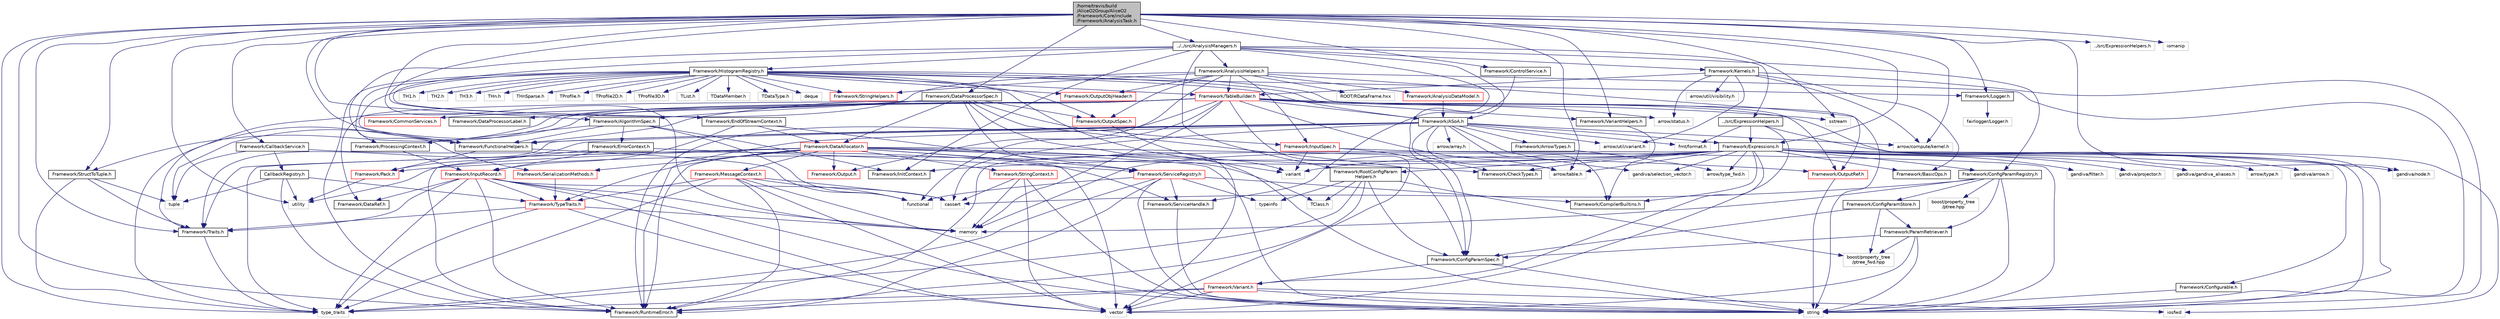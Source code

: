 digraph "/home/travis/build/AliceO2Group/AliceO2/Framework/Core/include/Framework/AnalysisTask.h"
{
 // INTERACTIVE_SVG=YES
  bgcolor="transparent";
  edge [fontname="Helvetica",fontsize="10",labelfontname="Helvetica",labelfontsize="10"];
  node [fontname="Helvetica",fontsize="10",shape=record];
  Node0 [label="/home/travis/build\l/AliceO2Group/AliceO2\l/Framework/Core/include\l/Framework/AnalysisTask.h",height=0.2,width=0.4,color="black", fillcolor="grey75", style="filled", fontcolor="black"];
  Node0 -> Node1 [color="midnightblue",fontsize="10",style="solid",fontname="Helvetica"];
  Node1 [label="../../src/AnalysisManagers.h",height=0.2,width=0.4,color="black",URL="$df/db8/AnalysisManagers_8h.html"];
  Node1 -> Node2 [color="midnightblue",fontsize="10",style="solid",fontname="Helvetica"];
  Node2 [label="Framework/AnalysisHelpers.h",height=0.2,width=0.4,color="black",URL="$db/d34/AnalysisHelpers_8h.html"];
  Node2 -> Node3 [color="midnightblue",fontsize="10",style="solid",fontname="Helvetica"];
  Node3 [label="Framework/Traits.h",height=0.2,width=0.4,color="black",URL="$db/d31/Traits_8h.html"];
  Node3 -> Node4 [color="midnightblue",fontsize="10",style="solid",fontname="Helvetica"];
  Node4 [label="type_traits",height=0.2,width=0.4,color="grey75"];
  Node2 -> Node5 [color="midnightblue",fontsize="10",style="solid",fontname="Helvetica"];
  Node5 [label="Framework/TableBuilder.h",height=0.2,width=0.4,color="red",URL="$d5/d98/TableBuilder_8h.html"];
  Node5 -> Node6 [color="midnightblue",fontsize="10",style="solid",fontname="Helvetica"];
  Node6 [label="Framework/ASoA.h",height=0.2,width=0.4,color="black",URL="$de/d33/ASoA_8h.html"];
  Node6 -> Node7 [color="midnightblue",fontsize="10",style="solid",fontname="Helvetica"];
  Node7 [label="Framework/Pack.h",height=0.2,width=0.4,color="red",URL="$dd/dce/Pack_8h.html"];
  Node7 -> Node9 [color="midnightblue",fontsize="10",style="solid",fontname="Helvetica"];
  Node9 [label="utility",height=0.2,width=0.4,color="grey75"];
  Node6 -> Node11 [color="midnightblue",fontsize="10",style="solid",fontname="Helvetica"];
  Node11 [label="Framework/CheckTypes.h",height=0.2,width=0.4,color="black",URL="$d1/d00/CheckTypes_8h.html"];
  Node6 -> Node12 [color="midnightblue",fontsize="10",style="solid",fontname="Helvetica"];
  Node12 [label="Framework/FunctionalHelpers.h",height=0.2,width=0.4,color="black",URL="$de/d9b/FunctionalHelpers_8h.html"];
  Node12 -> Node7 [color="midnightblue",fontsize="10",style="solid",fontname="Helvetica"];
  Node12 -> Node13 [color="midnightblue",fontsize="10",style="solid",fontname="Helvetica"];
  Node13 [label="functional",height=0.2,width=0.4,color="grey75"];
  Node6 -> Node14 [color="midnightblue",fontsize="10",style="solid",fontname="Helvetica"];
  Node14 [label="Framework/CompilerBuiltins.h",height=0.2,width=0.4,color="black",URL="$d9/de8/CompilerBuiltins_8h.html"];
  Node6 -> Node3 [color="midnightblue",fontsize="10",style="solid",fontname="Helvetica"];
  Node6 -> Node15 [color="midnightblue",fontsize="10",style="solid",fontname="Helvetica"];
  Node15 [label="Framework/Expressions.h",height=0.2,width=0.4,color="black",URL="$d0/d91/Expressions_8h.html"];
  Node15 -> Node16 [color="midnightblue",fontsize="10",style="solid",fontname="Helvetica"];
  Node16 [label="Framework/BasicOps.h",height=0.2,width=0.4,color="black",URL="$dd/dc2/BasicOps_8h.html"];
  Node15 -> Node14 [color="midnightblue",fontsize="10",style="solid",fontname="Helvetica"];
  Node15 -> Node7 [color="midnightblue",fontsize="10",style="solid",fontname="Helvetica"];
  Node15 -> Node11 [color="midnightblue",fontsize="10",style="solid",fontname="Helvetica"];
  Node15 -> Node17 [color="midnightblue",fontsize="10",style="solid",fontname="Helvetica"];
  Node17 [label="Framework/Configurable.h",height=0.2,width=0.4,color="black",URL="$d9/dff/Configurable_8h.html"];
  Node17 -> Node18 [color="midnightblue",fontsize="10",style="solid",fontname="Helvetica"];
  Node18 [label="string",height=0.2,width=0.4,color="grey75"];
  Node15 -> Node19 [color="midnightblue",fontsize="10",style="solid",fontname="Helvetica"];
  Node19 [label="Framework/Variant.h",height=0.2,width=0.4,color="red",URL="$de/d56/Variant_8h.html"];
  Node19 -> Node20 [color="midnightblue",fontsize="10",style="solid",fontname="Helvetica"];
  Node20 [label="Framework/RuntimeError.h",height=0.2,width=0.4,color="black",URL="$d1/d76/RuntimeError_8h.html"];
  Node19 -> Node4 [color="midnightblue",fontsize="10",style="solid",fontname="Helvetica"];
  Node19 -> Node24 [color="midnightblue",fontsize="10",style="solid",fontname="Helvetica"];
  Node24 [label="iosfwd",height=0.2,width=0.4,color="grey75"];
  Node19 -> Node27 [color="midnightblue",fontsize="10",style="solid",fontname="Helvetica"];
  Node27 [label="vector",height=0.2,width=0.4,color="grey75"];
  Node19 -> Node18 [color="midnightblue",fontsize="10",style="solid",fontname="Helvetica"];
  Node15 -> Node28 [color="midnightblue",fontsize="10",style="solid",fontname="Helvetica"];
  Node28 [label="Framework/InitContext.h",height=0.2,width=0.4,color="black",URL="$d4/d2b/InitContext_8h.html"];
  Node15 -> Node29 [color="midnightblue",fontsize="10",style="solid",fontname="Helvetica"];
  Node29 [label="Framework/ConfigParamRegistry.h",height=0.2,width=0.4,color="black",URL="$de/dc6/ConfigParamRegistry_8h.html"];
  Node29 -> Node30 [color="midnightblue",fontsize="10",style="solid",fontname="Helvetica"];
  Node30 [label="Framework/ParamRetriever.h",height=0.2,width=0.4,color="black",URL="$df/d72/ParamRetriever_8h.html"];
  Node30 -> Node31 [color="midnightblue",fontsize="10",style="solid",fontname="Helvetica"];
  Node31 [label="Framework/ConfigParamSpec.h",height=0.2,width=0.4,color="black",URL="$d0/d1c/ConfigParamSpec_8h.html"];
  Node31 -> Node19 [color="midnightblue",fontsize="10",style="solid",fontname="Helvetica"];
  Node31 -> Node18 [color="midnightblue",fontsize="10",style="solid",fontname="Helvetica"];
  Node30 -> Node32 [color="midnightblue",fontsize="10",style="solid",fontname="Helvetica"];
  Node32 [label="boost/property_tree\l/ptree_fwd.hpp",height=0.2,width=0.4,color="grey75"];
  Node30 -> Node18 [color="midnightblue",fontsize="10",style="solid",fontname="Helvetica"];
  Node30 -> Node27 [color="midnightblue",fontsize="10",style="solid",fontname="Helvetica"];
  Node29 -> Node33 [color="midnightblue",fontsize="10",style="solid",fontname="Helvetica"];
  Node33 [label="Framework/ConfigParamStore.h",height=0.2,width=0.4,color="black",URL="$dd/daf/ConfigParamStore_8h.html"];
  Node33 -> Node30 [color="midnightblue",fontsize="10",style="solid",fontname="Helvetica"];
  Node33 -> Node31 [color="midnightblue",fontsize="10",style="solid",fontname="Helvetica"];
  Node33 -> Node32 [color="midnightblue",fontsize="10",style="solid",fontname="Helvetica"];
  Node29 -> Node34 [color="midnightblue",fontsize="10",style="solid",fontname="Helvetica"];
  Node34 [label="boost/property_tree\l/ptree.hpp",height=0.2,width=0.4,color="grey75"];
  Node29 -> Node35 [color="midnightblue",fontsize="10",style="solid",fontname="Helvetica"];
  Node35 [label="memory",height=0.2,width=0.4,color="grey75"];
  Node29 -> Node18 [color="midnightblue",fontsize="10",style="solid",fontname="Helvetica"];
  Node29 -> Node36 [color="midnightblue",fontsize="10",style="solid",fontname="Helvetica"];
  Node36 [label="cassert",height=0.2,width=0.4,color="grey75"];
  Node15 -> Node37 [color="midnightblue",fontsize="10",style="solid",fontname="Helvetica"];
  Node37 [label="Framework/RootConfigParam\lHelpers.h",height=0.2,width=0.4,color="black",URL="$da/d88/RootConfigParamHelpers_8h.html"];
  Node37 -> Node31 [color="midnightblue",fontsize="10",style="solid",fontname="Helvetica"];
  Node37 -> Node20 [color="midnightblue",fontsize="10",style="solid",fontname="Helvetica"];
  Node37 -> Node38 [color="midnightblue",fontsize="10",style="solid",fontname="Helvetica"];
  Node38 [label="TClass.h",height=0.2,width=0.4,color="grey75"];
  Node37 -> Node32 [color="midnightblue",fontsize="10",style="solid",fontname="Helvetica"];
  Node37 -> Node4 [color="midnightblue",fontsize="10",style="solid",fontname="Helvetica"];
  Node37 -> Node39 [color="midnightblue",fontsize="10",style="solid",fontname="Helvetica"];
  Node39 [label="typeinfo",height=0.2,width=0.4,color="grey75"];
  Node15 -> Node20 [color="midnightblue",fontsize="10",style="solid",fontname="Helvetica"];
  Node15 -> Node40 [color="midnightblue",fontsize="10",style="solid",fontname="Helvetica"];
  Node40 [label="arrow/type_fwd.h",height=0.2,width=0.4,color="grey75"];
  Node15 -> Node41 [color="midnightblue",fontsize="10",style="solid",fontname="Helvetica"];
  Node41 [label="gandiva/gandiva_aliases.h",height=0.2,width=0.4,color="grey75"];
  Node15 -> Node42 [color="midnightblue",fontsize="10",style="solid",fontname="Helvetica"];
  Node42 [label="arrow/type.h",height=0.2,width=0.4,color="grey75"];
  Node15 -> Node43 [color="midnightblue",fontsize="10",style="solid",fontname="Helvetica"];
  Node43 [label="gandiva/arrow.h",height=0.2,width=0.4,color="grey75"];
  Node15 -> Node44 [color="midnightblue",fontsize="10",style="solid",fontname="Helvetica"];
  Node44 [label="arrow/table.h",height=0.2,width=0.4,color="grey75"];
  Node15 -> Node45 [color="midnightblue",fontsize="10",style="solid",fontname="Helvetica"];
  Node45 [label="gandiva/selection_vector.h",height=0.2,width=0.4,color="grey75"];
  Node15 -> Node46 [color="midnightblue",fontsize="10",style="solid",fontname="Helvetica"];
  Node46 [label="gandiva/node.h",height=0.2,width=0.4,color="grey75"];
  Node15 -> Node47 [color="midnightblue",fontsize="10",style="solid",fontname="Helvetica"];
  Node47 [label="gandiva/filter.h",height=0.2,width=0.4,color="grey75"];
  Node15 -> Node48 [color="midnightblue",fontsize="10",style="solid",fontname="Helvetica"];
  Node48 [label="gandiva/projector.h",height=0.2,width=0.4,color="grey75"];
  Node15 -> Node49 [color="midnightblue",fontsize="10",style="solid",fontname="Helvetica"];
  Node49 [label="variant",height=0.2,width=0.4,color="grey75"];
  Node15 -> Node18 [color="midnightblue",fontsize="10",style="solid",fontname="Helvetica"];
  Node15 -> Node35 [color="midnightblue",fontsize="10",style="solid",fontname="Helvetica"];
  Node6 -> Node50 [color="midnightblue",fontsize="10",style="solid",fontname="Helvetica"];
  Node50 [label="Framework/ArrowTypes.h",height=0.2,width=0.4,color="black",URL="$d4/de7/ArrowTypes_8h.html"];
  Node50 -> Node40 [color="midnightblue",fontsize="10",style="solid",fontname="Helvetica"];
  Node6 -> Node20 [color="midnightblue",fontsize="10",style="solid",fontname="Helvetica"];
  Node6 -> Node44 [color="midnightblue",fontsize="10",style="solid",fontname="Helvetica"];
  Node6 -> Node51 [color="midnightblue",fontsize="10",style="solid",fontname="Helvetica"];
  Node51 [label="arrow/array.h",height=0.2,width=0.4,color="grey75"];
  Node6 -> Node52 [color="midnightblue",fontsize="10",style="solid",fontname="Helvetica"];
  Node52 [label="arrow/util/variant.h",height=0.2,width=0.4,color="grey75"];
  Node6 -> Node53 [color="midnightblue",fontsize="10",style="solid",fontname="Helvetica"];
  Node53 [label="arrow/compute/kernel.h",height=0.2,width=0.4,color="grey75"];
  Node6 -> Node45 [color="midnightblue",fontsize="10",style="solid",fontname="Helvetica"];
  Node6 -> Node36 [color="midnightblue",fontsize="10",style="solid",fontname="Helvetica"];
  Node6 -> Node54 [color="midnightblue",fontsize="10",style="solid",fontname="Helvetica"];
  Node54 [label="fmt/format.h",height=0.2,width=0.4,color="grey75"];
  Node5 -> Node55 [color="midnightblue",fontsize="10",style="solid",fontname="Helvetica"];
  Node55 [label="Framework/StructToTuple.h",height=0.2,width=0.4,color="black",URL="$db/d4f/StructToTuple_8h.html"];
  Node55 -> Node3 [color="midnightblue",fontsize="10",style="solid",fontname="Helvetica"];
  Node55 -> Node56 [color="midnightblue",fontsize="10",style="solid",fontname="Helvetica"];
  Node56 [label="tuple",height=0.2,width=0.4,color="grey75"];
  Node55 -> Node4 [color="midnightblue",fontsize="10",style="solid",fontname="Helvetica"];
  Node5 -> Node12 [color="midnightblue",fontsize="10",style="solid",fontname="Helvetica"];
  Node5 -> Node57 [color="midnightblue",fontsize="10",style="solid",fontname="Helvetica"];
  Node57 [label="Framework/VariantHelpers.h",height=0.2,width=0.4,color="black",URL="$d7/dbe/VariantHelpers_8h.html"];
  Node57 -> Node14 [color="midnightblue",fontsize="10",style="solid",fontname="Helvetica"];
  Node5 -> Node20 [color="midnightblue",fontsize="10",style="solid",fontname="Helvetica"];
  Node5 -> Node59 [color="midnightblue",fontsize="10",style="solid",fontname="Helvetica"];
  Node59 [label="sstream",height=0.2,width=0.4,color="grey75"];
  Node5 -> Node60 [color="midnightblue",fontsize="10",style="solid",fontname="Helvetica"];
  Node60 [label="arrow/status.h",height=0.2,width=0.4,color="grey75"];
  Node5 -> Node44 [color="midnightblue",fontsize="10",style="solid",fontname="Helvetica"];
  Node5 -> Node13 [color="midnightblue",fontsize="10",style="solid",fontname="Helvetica"];
  Node5 -> Node27 [color="midnightblue",fontsize="10",style="solid",fontname="Helvetica"];
  Node5 -> Node18 [color="midnightblue",fontsize="10",style="solid",fontname="Helvetica"];
  Node5 -> Node35 [color="midnightblue",fontsize="10",style="solid",fontname="Helvetica"];
  Node5 -> Node56 [color="midnightblue",fontsize="10",style="solid",fontname="Helvetica"];
  Node5 -> Node4 [color="midnightblue",fontsize="10",style="solid",fontname="Helvetica"];
  Node2 -> Node64 [color="midnightblue",fontsize="10",style="solid",fontname="Helvetica"];
  Node64 [label="Framework/AnalysisDataModel.h",height=0.2,width=0.4,color="red",URL="$d2/d8c/AnalysisDataModel_8h.html"];
  Node64 -> Node6 [color="midnightblue",fontsize="10",style="solid",fontname="Helvetica"];
  Node2 -> Node78 [color="midnightblue",fontsize="10",style="solid",fontname="Helvetica"];
  Node78 [label="Framework/OutputSpec.h",height=0.2,width=0.4,color="red",URL="$db/d2d/OutputSpec_8h.html"];
  Node78 -> Node49 [color="midnightblue",fontsize="10",style="solid",fontname="Helvetica"];
  Node2 -> Node86 [color="midnightblue",fontsize="10",style="solid",fontname="Helvetica"];
  Node86 [label="Framework/OutputRef.h",height=0.2,width=0.4,color="red",URL="$d6/d5a/OutputRef_8h.html"];
  Node86 -> Node18 [color="midnightblue",fontsize="10",style="solid",fontname="Helvetica"];
  Node2 -> Node98 [color="midnightblue",fontsize="10",style="solid",fontname="Helvetica"];
  Node98 [label="Framework/InputSpec.h",height=0.2,width=0.4,color="red",URL="$d5/d3f/InputSpec_8h.html"];
  Node98 -> Node31 [color="midnightblue",fontsize="10",style="solid",fontname="Helvetica"];
  Node98 -> Node18 [color="midnightblue",fontsize="10",style="solid",fontname="Helvetica"];
  Node98 -> Node49 [color="midnightblue",fontsize="10",style="solid",fontname="Helvetica"];
  Node2 -> Node104 [color="midnightblue",fontsize="10",style="solid",fontname="Helvetica"];
  Node104 [label="Framework/OutputObjHeader.h",height=0.2,width=0.4,color="red",URL="$d4/d40/OutputObjHeader_8h.html"];
  Node2 -> Node105 [color="midnightblue",fontsize="10",style="solid",fontname="Helvetica"];
  Node105 [label="Framework/StringHelpers.h",height=0.2,width=0.4,color="red",URL="$db/dff/StringHelpers_8h.html"];
  Node2 -> Node106 [color="midnightblue",fontsize="10",style="solid",fontname="Helvetica"];
  Node106 [label="Framework/Output.h",height=0.2,width=0.4,color="red",URL="$d3/ddf/Output_8h.html"];
  Node2 -> Node107 [color="midnightblue",fontsize="10",style="solid",fontname="Helvetica"];
  Node107 [label="ROOT/RDataFrame.hxx",height=0.2,width=0.4,color="grey75"];
  Node2 -> Node18 [color="midnightblue",fontsize="10",style="solid",fontname="Helvetica"];
  Node1 -> Node108 [color="midnightblue",fontsize="10",style="solid",fontname="Helvetica"];
  Node108 [label="Framework/Kernels.h",height=0.2,width=0.4,color="black",URL="$d0/d92/Kernels_8h.html"];
  Node108 -> Node16 [color="midnightblue",fontsize="10",style="solid",fontname="Helvetica"];
  Node108 -> Node5 [color="midnightblue",fontsize="10",style="solid",fontname="Helvetica"];
  Node108 -> Node53 [color="midnightblue",fontsize="10",style="solid",fontname="Helvetica"];
  Node108 -> Node60 [color="midnightblue",fontsize="10",style="solid",fontname="Helvetica"];
  Node108 -> Node109 [color="midnightblue",fontsize="10",style="solid",fontname="Helvetica"];
  Node109 [label="arrow/util/visibility.h",height=0.2,width=0.4,color="grey75"];
  Node108 -> Node52 [color="midnightblue",fontsize="10",style="solid",fontname="Helvetica"];
  Node108 -> Node18 [color="midnightblue",fontsize="10",style="solid",fontname="Helvetica"];
  Node1 -> Node6 [color="midnightblue",fontsize="10",style="solid",fontname="Helvetica"];
  Node1 -> Node110 [color="midnightblue",fontsize="10",style="solid",fontname="Helvetica"];
  Node110 [label="Framework/ProcessingContext.h",height=0.2,width=0.4,color="black",URL="$de/d6a/ProcessingContext_8h.html"];
  Node110 -> Node111 [color="midnightblue",fontsize="10",style="solid",fontname="Helvetica"];
  Node111 [label="Framework/InputRecord.h",height=0.2,width=0.4,color="red",URL="$d6/d5c/InputRecord_8h.html"];
  Node111 -> Node112 [color="midnightblue",fontsize="10",style="solid",fontname="Helvetica"];
  Node112 [label="Framework/DataRef.h",height=0.2,width=0.4,color="black",URL="$d5/dfb/DataRef_8h.html"];
  Node111 -> Node125 [color="midnightblue",fontsize="10",style="solid",fontname="Helvetica"];
  Node125 [label="Framework/TypeTraits.h",height=0.2,width=0.4,color="red",URL="$d0/d95/TypeTraits_8h.html"];
  Node125 -> Node4 [color="midnightblue",fontsize="10",style="solid",fontname="Helvetica"];
  Node125 -> Node27 [color="midnightblue",fontsize="10",style="solid",fontname="Helvetica"];
  Node125 -> Node35 [color="midnightblue",fontsize="10",style="solid",fontname="Helvetica"];
  Node125 -> Node3 [color="midnightblue",fontsize="10",style="solid",fontname="Helvetica"];
  Node111 -> Node3 [color="midnightblue",fontsize="10",style="solid",fontname="Helvetica"];
  Node111 -> Node20 [color="midnightblue",fontsize="10",style="solid",fontname="Helvetica"];
  Node111 -> Node18 [color="midnightblue",fontsize="10",style="solid",fontname="Helvetica"];
  Node111 -> Node27 [color="midnightblue",fontsize="10",style="solid",fontname="Helvetica"];
  Node111 -> Node36 [color="midnightblue",fontsize="10",style="solid",fontname="Helvetica"];
  Node111 -> Node35 [color="midnightblue",fontsize="10",style="solid",fontname="Helvetica"];
  Node111 -> Node4 [color="midnightblue",fontsize="10",style="solid",fontname="Helvetica"];
  Node1 -> Node149 [color="midnightblue",fontsize="10",style="solid",fontname="Helvetica"];
  Node149 [label="Framework/EndOfStreamContext.h",height=0.2,width=0.4,color="black",URL="$d0/d77/EndOfStreamContext_8h.html"];
  Node149 -> Node111 [color="midnightblue",fontsize="10",style="solid",fontname="Helvetica"];
  Node149 -> Node150 [color="midnightblue",fontsize="10",style="solid",fontname="Helvetica"];
  Node150 [label="Framework/ServiceRegistry.h",height=0.2,width=0.4,color="red",URL="$d8/d17/ServiceRegistry_8h.html"];
  Node150 -> Node151 [color="midnightblue",fontsize="10",style="solid",fontname="Helvetica"];
  Node151 [label="Framework/ServiceHandle.h",height=0.2,width=0.4,color="black",URL="$d3/d28/ServiceHandle_8h.html"];
  Node151 -> Node18 [color="midnightblue",fontsize="10",style="solid",fontname="Helvetica"];
  Node150 -> Node14 [color="midnightblue",fontsize="10",style="solid",fontname="Helvetica"];
  Node150 -> Node20 [color="midnightblue",fontsize="10",style="solid",fontname="Helvetica"];
  Node150 -> Node13 [color="midnightblue",fontsize="10",style="solid",fontname="Helvetica"];
  Node150 -> Node18 [color="midnightblue",fontsize="10",style="solid",fontname="Helvetica"];
  Node150 -> Node4 [color="midnightblue",fontsize="10",style="solid",fontname="Helvetica"];
  Node150 -> Node39 [color="midnightblue",fontsize="10",style="solid",fontname="Helvetica"];
  Node149 -> Node165 [color="midnightblue",fontsize="10",style="solid",fontname="Helvetica"];
  Node165 [label="Framework/DataAllocator.h",height=0.2,width=0.4,color="red",URL="$d1/d28/DataAllocator_8h.html"];
  Node165 -> Node166 [color="midnightblue",fontsize="10",style="solid",fontname="Helvetica"];
  Node166 [label="Framework/MessageContext.h",height=0.2,width=0.4,color="red",URL="$dc/dc4/MessageContext_8h.html"];
  Node166 -> Node20 [color="midnightblue",fontsize="10",style="solid",fontname="Helvetica"];
  Node166 -> Node125 [color="midnightblue",fontsize="10",style="solid",fontname="Helvetica"];
  Node166 -> Node36 [color="midnightblue",fontsize="10",style="solid",fontname="Helvetica"];
  Node166 -> Node13 [color="midnightblue",fontsize="10",style="solid",fontname="Helvetica"];
  Node166 -> Node18 [color="midnightblue",fontsize="10",style="solid",fontname="Helvetica"];
  Node166 -> Node4 [color="midnightblue",fontsize="10",style="solid",fontname="Helvetica"];
  Node166 -> Node27 [color="midnightblue",fontsize="10",style="solid",fontname="Helvetica"];
  Node165 -> Node171 [color="midnightblue",fontsize="10",style="solid",fontname="Helvetica"];
  Node171 [label="Framework/StringContext.h",height=0.2,width=0.4,color="red",URL="$dd/df6/StringContext_8h.html"];
  Node171 -> Node27 [color="midnightblue",fontsize="10",style="solid",fontname="Helvetica"];
  Node171 -> Node36 [color="midnightblue",fontsize="10",style="solid",fontname="Helvetica"];
  Node171 -> Node18 [color="midnightblue",fontsize="10",style="solid",fontname="Helvetica"];
  Node171 -> Node35 [color="midnightblue",fontsize="10",style="solid",fontname="Helvetica"];
  Node165 -> Node106 [color="midnightblue",fontsize="10",style="solid",fontname="Helvetica"];
  Node165 -> Node86 [color="midnightblue",fontsize="10",style="solid",fontname="Helvetica"];
  Node165 -> Node125 [color="midnightblue",fontsize="10",style="solid",fontname="Helvetica"];
  Node165 -> Node3 [color="midnightblue",fontsize="10",style="solid",fontname="Helvetica"];
  Node165 -> Node124 [color="midnightblue",fontsize="10",style="solid",fontname="Helvetica"];
  Node124 [label="Framework/SerializationMethods.h",height=0.2,width=0.4,color="red",URL="$d1/d53/SerializationMethods_8h.html",tooltip="Type wrappers for enfording a specific serialization method. "];
  Node124 -> Node125 [color="midnightblue",fontsize="10",style="solid",fontname="Helvetica"];
  Node165 -> Node11 [color="midnightblue",fontsize="10",style="solid",fontname="Helvetica"];
  Node165 -> Node150 [color="midnightblue",fontsize="10",style="solid",fontname="Helvetica"];
  Node165 -> Node20 [color="midnightblue",fontsize="10",style="solid",fontname="Helvetica"];
  Node165 -> Node38 [color="midnightblue",fontsize="10",style="solid",fontname="Helvetica"];
  Node165 -> Node27 [color="midnightblue",fontsize="10",style="solid",fontname="Helvetica"];
  Node165 -> Node18 [color="midnightblue",fontsize="10",style="solid",fontname="Helvetica"];
  Node165 -> Node9 [color="midnightblue",fontsize="10",style="solid",fontname="Helvetica"];
  Node165 -> Node4 [color="midnightblue",fontsize="10",style="solid",fontname="Helvetica"];
  Node1 -> Node177 [color="midnightblue",fontsize="10",style="solid",fontname="Helvetica"];
  Node177 [label="Framework/HistogramRegistry.h",height=0.2,width=0.4,color="black",URL="$da/dd6/HistogramRegistry_8h.html"];
  Node177 -> Node6 [color="midnightblue",fontsize="10",style="solid",fontname="Helvetica"];
  Node177 -> Node12 [color="midnightblue",fontsize="10",style="solid",fontname="Helvetica"];
  Node177 -> Node178 [color="midnightblue",fontsize="10",style="solid",fontname="Helvetica"];
  Node178 [label="Framework/Logger.h",height=0.2,width=0.4,color="black",URL="$dd/da4/Logger_8h.html"];
  Node178 -> Node179 [color="midnightblue",fontsize="10",style="solid",fontname="Helvetica"];
  Node179 [label="fairlogger/Logger.h",height=0.2,width=0.4,color="grey75"];
  Node177 -> Node86 [color="midnightblue",fontsize="10",style="solid",fontname="Helvetica"];
  Node177 -> Node104 [color="midnightblue",fontsize="10",style="solid",fontname="Helvetica"];
  Node177 -> Node78 [color="midnightblue",fontsize="10",style="solid",fontname="Helvetica"];
  Node177 -> Node124 [color="midnightblue",fontsize="10",style="solid",fontname="Helvetica"];
  Node177 -> Node105 [color="midnightblue",fontsize="10",style="solid",fontname="Helvetica"];
  Node177 -> Node5 [color="midnightblue",fontsize="10",style="solid",fontname="Helvetica"];
  Node177 -> Node20 [color="midnightblue",fontsize="10",style="solid",fontname="Helvetica"];
  Node177 -> Node180 [color="midnightblue",fontsize="10",style="solid",fontname="Helvetica"];
  Node180 [label="TH1.h",height=0.2,width=0.4,color="grey75"];
  Node177 -> Node181 [color="midnightblue",fontsize="10",style="solid",fontname="Helvetica"];
  Node181 [label="TH2.h",height=0.2,width=0.4,color="grey75"];
  Node177 -> Node182 [color="midnightblue",fontsize="10",style="solid",fontname="Helvetica"];
  Node182 [label="TH3.h",height=0.2,width=0.4,color="grey75"];
  Node177 -> Node183 [color="midnightblue",fontsize="10",style="solid",fontname="Helvetica"];
  Node183 [label="THn.h",height=0.2,width=0.4,color="grey75"];
  Node177 -> Node184 [color="midnightblue",fontsize="10",style="solid",fontname="Helvetica"];
  Node184 [label="THnSparse.h",height=0.2,width=0.4,color="grey75"];
  Node177 -> Node185 [color="midnightblue",fontsize="10",style="solid",fontname="Helvetica"];
  Node185 [label="TProfile.h",height=0.2,width=0.4,color="grey75"];
  Node177 -> Node186 [color="midnightblue",fontsize="10",style="solid",fontname="Helvetica"];
  Node186 [label="TProfile2D.h",height=0.2,width=0.4,color="grey75"];
  Node177 -> Node187 [color="midnightblue",fontsize="10",style="solid",fontname="Helvetica"];
  Node187 [label="TProfile3D.h",height=0.2,width=0.4,color="grey75"];
  Node177 -> Node117 [color="midnightblue",fontsize="10",style="solid",fontname="Helvetica"];
  Node117 [label="TList.h",height=0.2,width=0.4,color="grey75"];
  Node177 -> Node188 [color="midnightblue",fontsize="10",style="solid",fontname="Helvetica"];
  Node188 [label="TDataMember.h",height=0.2,width=0.4,color="grey75"];
  Node177 -> Node189 [color="midnightblue",fontsize="10",style="solid",fontname="Helvetica"];
  Node189 [label="TDataType.h",height=0.2,width=0.4,color="grey75"];
  Node177 -> Node18 [color="midnightblue",fontsize="10",style="solid",fontname="Helvetica"];
  Node177 -> Node49 [color="midnightblue",fontsize="10",style="solid",fontname="Helvetica"];
  Node177 -> Node190 [color="midnightblue",fontsize="10",style="solid",fontname="Helvetica"];
  Node190 [label="deque",height=0.2,width=0.4,color="grey75"];
  Node1 -> Node31 [color="midnightblue",fontsize="10",style="solid",fontname="Helvetica"];
  Node1 -> Node29 [color="midnightblue",fontsize="10",style="solid",fontname="Helvetica"];
  Node1 -> Node28 [color="midnightblue",fontsize="10",style="solid",fontname="Helvetica"];
  Node1 -> Node37 [color="midnightblue",fontsize="10",style="solid",fontname="Helvetica"];
  Node1 -> Node191 [color="midnightblue",fontsize="10",style="solid",fontname="Helvetica"];
  Node191 [label="../src/ExpressionHelpers.h",height=0.2,width=0.4,color="black",URL="$d1/d83/ExpressionHelpers_8h.html"];
  Node191 -> Node15 [color="midnightblue",fontsize="10",style="solid",fontname="Helvetica"];
  Node191 -> Node27 [color="midnightblue",fontsize="10",style="solid",fontname="Helvetica"];
  Node191 -> Node24 [color="midnightblue",fontsize="10",style="solid",fontname="Helvetica"];
  Node191 -> Node54 [color="midnightblue",fontsize="10",style="solid",fontname="Helvetica"];
  Node0 -> Node192 [color="midnightblue",fontsize="10",style="solid",fontname="Helvetica"];
  Node192 [label="Framework/AlgorithmSpec.h",height=0.2,width=0.4,color="black",URL="$d0/d14/AlgorithmSpec_8h.html"];
  Node192 -> Node110 [color="midnightblue",fontsize="10",style="solid",fontname="Helvetica"];
  Node192 -> Node193 [color="midnightblue",fontsize="10",style="solid",fontname="Helvetica"];
  Node193 [label="Framework/ErrorContext.h",height=0.2,width=0.4,color="black",URL="$d7/dad/ErrorContext_8h.html"];
  Node193 -> Node111 [color="midnightblue",fontsize="10",style="solid",fontname="Helvetica"];
  Node193 -> Node150 [color="midnightblue",fontsize="10",style="solid",fontname="Helvetica"];
  Node193 -> Node20 [color="midnightblue",fontsize="10",style="solid",fontname="Helvetica"];
  Node192 -> Node28 [color="midnightblue",fontsize="10",style="solid",fontname="Helvetica"];
  Node192 -> Node12 [color="midnightblue",fontsize="10",style="solid",fontname="Helvetica"];
  Node192 -> Node13 [color="midnightblue",fontsize="10",style="solid",fontname="Helvetica"];
  Node0 -> Node194 [color="midnightblue",fontsize="10",style="solid",fontname="Helvetica"];
  Node194 [label="Framework/CallbackService.h",height=0.2,width=0.4,color="black",URL="$d9/d7f/CallbackService_8h.html"];
  Node194 -> Node195 [color="midnightblue",fontsize="10",style="solid",fontname="Helvetica"];
  Node195 [label="CallbackRegistry.h",height=0.2,width=0.4,color="black",URL="$d7/d3e/CallbackRegistry_8h.html",tooltip="A generic registry for callbacks. "];
  Node195 -> Node125 [color="midnightblue",fontsize="10",style="solid",fontname="Helvetica"];
  Node195 -> Node20 [color="midnightblue",fontsize="10",style="solid",fontname="Helvetica"];
  Node195 -> Node56 [color="midnightblue",fontsize="10",style="solid",fontname="Helvetica"];
  Node195 -> Node9 [color="midnightblue",fontsize="10",style="solid",fontname="Helvetica"];
  Node194 -> Node151 [color="midnightblue",fontsize="10",style="solid",fontname="Helvetica"];
  Node194 -> Node56 [color="midnightblue",fontsize="10",style="solid",fontname="Helvetica"];
  Node0 -> Node196 [color="midnightblue",fontsize="10",style="solid",fontname="Helvetica"];
  Node196 [label="Framework/ControlService.h",height=0.2,width=0.4,color="black",URL="$d2/d43/ControlService_8h.html"];
  Node196 -> Node151 [color="midnightblue",fontsize="10",style="solid",fontname="Helvetica"];
  Node0 -> Node197 [color="midnightblue",fontsize="10",style="solid",fontname="Helvetica"];
  Node197 [label="Framework/DataProcessorSpec.h",height=0.2,width=0.4,color="black",URL="$d0/df4/DataProcessorSpec_8h.html"];
  Node197 -> Node192 [color="midnightblue",fontsize="10",style="solid",fontname="Helvetica"];
  Node197 -> Node31 [color="midnightblue",fontsize="10",style="solid",fontname="Helvetica"];
  Node197 -> Node198 [color="midnightblue",fontsize="10",style="solid",fontname="Helvetica"];
  Node198 [label="Framework/DataProcessorLabel.h",height=0.2,width=0.4,color="black",URL="$d1/df2/DataProcessorLabel_8h.html"];
  Node197 -> Node112 [color="midnightblue",fontsize="10",style="solid",fontname="Helvetica"];
  Node197 -> Node165 [color="midnightblue",fontsize="10",style="solid",fontname="Helvetica"];
  Node197 -> Node98 [color="midnightblue",fontsize="10",style="solid",fontname="Helvetica"];
  Node197 -> Node78 [color="midnightblue",fontsize="10",style="solid",fontname="Helvetica"];
  Node197 -> Node199 [color="midnightblue",fontsize="10",style="solid",fontname="Helvetica"];
  Node199 [label="Framework/CommonServices.h",height=0.2,width=0.4,color="red",URL="$d8/d02/CommonServices_8h.html"];
  Node197 -> Node18 [color="midnightblue",fontsize="10",style="solid",fontname="Helvetica"];
  Node197 -> Node27 [color="midnightblue",fontsize="10",style="solid",fontname="Helvetica"];
  Node0 -> Node15 [color="midnightblue",fontsize="10",style="solid",fontname="Helvetica"];
  Node0 -> Node200 [color="midnightblue",fontsize="10",style="solid",fontname="Helvetica"];
  Node200 [label="../src/ExpressionHelpers.h",height=0.2,width=0.4,color="grey75"];
  Node0 -> Node149 [color="midnightblue",fontsize="10",style="solid",fontname="Helvetica"];
  Node0 -> Node178 [color="midnightblue",fontsize="10",style="solid",fontname="Helvetica"];
  Node0 -> Node55 [color="midnightblue",fontsize="10",style="solid",fontname="Helvetica"];
  Node0 -> Node12 [color="midnightblue",fontsize="10",style="solid",fontname="Helvetica"];
  Node0 -> Node3 [color="midnightblue",fontsize="10",style="solid",fontname="Helvetica"];
  Node0 -> Node57 [color="midnightblue",fontsize="10",style="solid",fontname="Helvetica"];
  Node0 -> Node20 [color="midnightblue",fontsize="10",style="solid",fontname="Helvetica"];
  Node0 -> Node53 [color="midnightblue",fontsize="10",style="solid",fontname="Helvetica"];
  Node0 -> Node44 [color="midnightblue",fontsize="10",style="solid",fontname="Helvetica"];
  Node0 -> Node46 [color="midnightblue",fontsize="10",style="solid",fontname="Helvetica"];
  Node0 -> Node4 [color="midnightblue",fontsize="10",style="solid",fontname="Helvetica"];
  Node0 -> Node9 [color="midnightblue",fontsize="10",style="solid",fontname="Helvetica"];
  Node0 -> Node35 [color="midnightblue",fontsize="10",style="solid",fontname="Helvetica"];
  Node0 -> Node59 [color="midnightblue",fontsize="10",style="solid",fontname="Helvetica"];
  Node0 -> Node201 [color="midnightblue",fontsize="10",style="solid",fontname="Helvetica"];
  Node201 [label="iomanip",height=0.2,width=0.4,color="grey75"];
}
